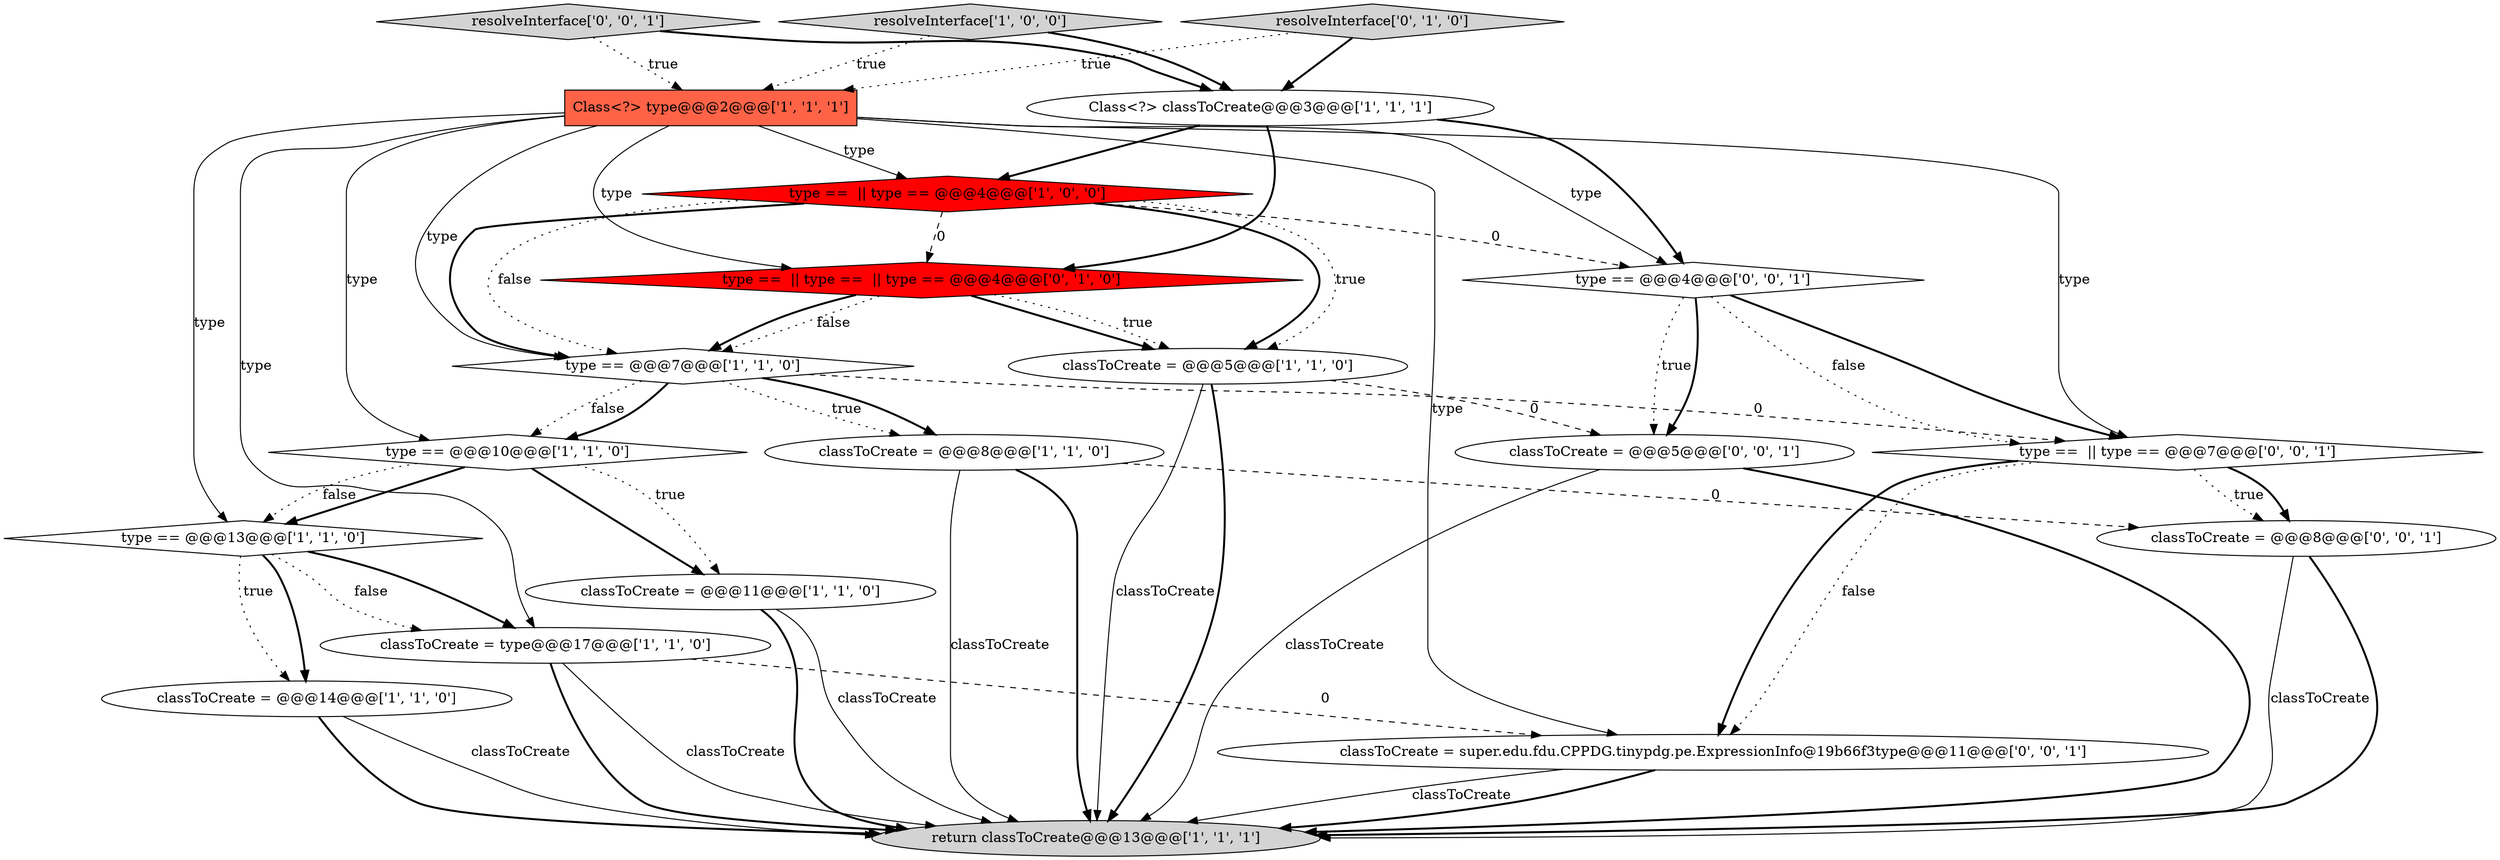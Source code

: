 digraph {
16 [style = filled, label = "type == @@@4@@@['0', '0', '1']", fillcolor = white, shape = diamond image = "AAA0AAABBB3BBB"];
20 [style = filled, label = "classToCreate = @@@8@@@['0', '0', '1']", fillcolor = white, shape = ellipse image = "AAA0AAABBB3BBB"];
4 [style = filled, label = "resolveInterface['1', '0', '0']", fillcolor = lightgray, shape = diamond image = "AAA0AAABBB1BBB"];
1 [style = filled, label = "classToCreate = @@@14@@@['1', '1', '0']", fillcolor = white, shape = ellipse image = "AAA0AAABBB1BBB"];
9 [style = filled, label = "Class<?> classToCreate@@@3@@@['1', '1', '1']", fillcolor = white, shape = ellipse image = "AAA0AAABBB1BBB"];
19 [style = filled, label = "type ==  || type == @@@7@@@['0', '0', '1']", fillcolor = white, shape = diamond image = "AAA0AAABBB3BBB"];
7 [style = filled, label = "classToCreate = @@@11@@@['1', '1', '0']", fillcolor = white, shape = ellipse image = "AAA0AAABBB1BBB"];
17 [style = filled, label = "classToCreate = @@@5@@@['0', '0', '1']", fillcolor = white, shape = ellipse image = "AAA0AAABBB3BBB"];
15 [style = filled, label = "resolveInterface['0', '0', '1']", fillcolor = lightgray, shape = diamond image = "AAA0AAABBB3BBB"];
2 [style = filled, label = "Class<?> type@@@2@@@['1', '1', '1']", fillcolor = tomato, shape = box image = "AAA0AAABBB1BBB"];
14 [style = filled, label = "type ==  || type ==  || type == @@@4@@@['0', '1', '0']", fillcolor = red, shape = diamond image = "AAA1AAABBB2BBB"];
18 [style = filled, label = "classToCreate = super.edu.fdu.CPPDG.tinypdg.pe.ExpressionInfo@19b66f3type@@@11@@@['0', '0', '1']", fillcolor = white, shape = ellipse image = "AAA0AAABBB3BBB"];
13 [style = filled, label = "resolveInterface['0', '1', '0']", fillcolor = lightgray, shape = diamond image = "AAA0AAABBB2BBB"];
5 [style = filled, label = "type ==  || type == @@@4@@@['1', '0', '0']", fillcolor = red, shape = diamond image = "AAA1AAABBB1BBB"];
10 [style = filled, label = "classToCreate = @@@5@@@['1', '1', '0']", fillcolor = white, shape = ellipse image = "AAA0AAABBB1BBB"];
3 [style = filled, label = "type == @@@13@@@['1', '1', '0']", fillcolor = white, shape = diamond image = "AAA0AAABBB1BBB"];
6 [style = filled, label = "type == @@@10@@@['1', '1', '0']", fillcolor = white, shape = diamond image = "AAA0AAABBB1BBB"];
11 [style = filled, label = "classToCreate = @@@8@@@['1', '1', '0']", fillcolor = white, shape = ellipse image = "AAA0AAABBB1BBB"];
12 [style = filled, label = "classToCreate = type@@@17@@@['1', '1', '0']", fillcolor = white, shape = ellipse image = "AAA0AAABBB1BBB"];
0 [style = filled, label = "return classToCreate@@@13@@@['1', '1', '1']", fillcolor = lightgray, shape = ellipse image = "AAA0AAABBB1BBB"];
8 [style = filled, label = "type == @@@7@@@['1', '1', '0']", fillcolor = white, shape = diamond image = "AAA0AAABBB1BBB"];
11->0 [style = solid, label="classToCreate"];
4->9 [style = bold, label=""];
5->10 [style = bold, label=""];
5->8 [style = bold, label=""];
2->5 [style = solid, label="type"];
2->19 [style = solid, label="type"];
2->18 [style = solid, label="type"];
6->3 [style = bold, label=""];
19->18 [style = bold, label=""];
19->18 [style = dotted, label="false"];
2->14 [style = solid, label="type"];
8->6 [style = dotted, label="false"];
6->3 [style = dotted, label="false"];
16->19 [style = dotted, label="false"];
3->1 [style = bold, label=""];
5->14 [style = dashed, label="0"];
2->8 [style = solid, label="type"];
11->20 [style = dashed, label="0"];
5->10 [style = dotted, label="true"];
19->20 [style = dotted, label="true"];
19->20 [style = bold, label=""];
15->2 [style = dotted, label="true"];
16->17 [style = dotted, label="true"];
20->0 [style = bold, label=""];
17->0 [style = solid, label="classToCreate"];
14->10 [style = bold, label=""];
8->6 [style = bold, label=""];
7->0 [style = bold, label=""];
1->0 [style = bold, label=""];
16->17 [style = bold, label=""];
3->12 [style = bold, label=""];
16->19 [style = bold, label=""];
12->0 [style = bold, label=""];
9->16 [style = bold, label=""];
14->10 [style = dotted, label="true"];
2->3 [style = solid, label="type"];
4->2 [style = dotted, label="true"];
3->12 [style = dotted, label="false"];
5->16 [style = dashed, label="0"];
13->2 [style = dotted, label="true"];
11->0 [style = bold, label=""];
17->0 [style = bold, label=""];
12->0 [style = solid, label="classToCreate"];
10->0 [style = solid, label="classToCreate"];
14->8 [style = dotted, label="false"];
15->9 [style = bold, label=""];
1->0 [style = solid, label="classToCreate"];
20->0 [style = solid, label="classToCreate"];
10->0 [style = bold, label=""];
8->19 [style = dashed, label="0"];
7->0 [style = solid, label="classToCreate"];
2->6 [style = solid, label="type"];
9->14 [style = bold, label=""];
9->5 [style = bold, label=""];
8->11 [style = dotted, label="true"];
6->7 [style = dotted, label="true"];
10->17 [style = dashed, label="0"];
12->18 [style = dashed, label="0"];
14->8 [style = bold, label=""];
18->0 [style = solid, label="classToCreate"];
13->9 [style = bold, label=""];
6->7 [style = bold, label=""];
5->8 [style = dotted, label="false"];
2->12 [style = solid, label="type"];
8->11 [style = bold, label=""];
3->1 [style = dotted, label="true"];
18->0 [style = bold, label=""];
2->16 [style = solid, label="type"];
}
